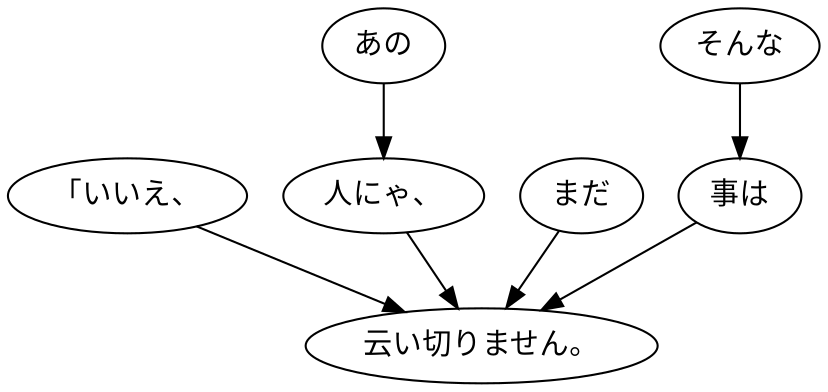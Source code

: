 digraph graph3165 {
	node0 [label="「いいえ、"];
	node1 [label="あの"];
	node2 [label="人にゃ、"];
	node3 [label="まだ"];
	node4 [label="そんな"];
	node5 [label="事は"];
	node6 [label="云い切りません。"];
	node0 -> node6;
	node1 -> node2;
	node2 -> node6;
	node3 -> node6;
	node4 -> node5;
	node5 -> node6;
}
